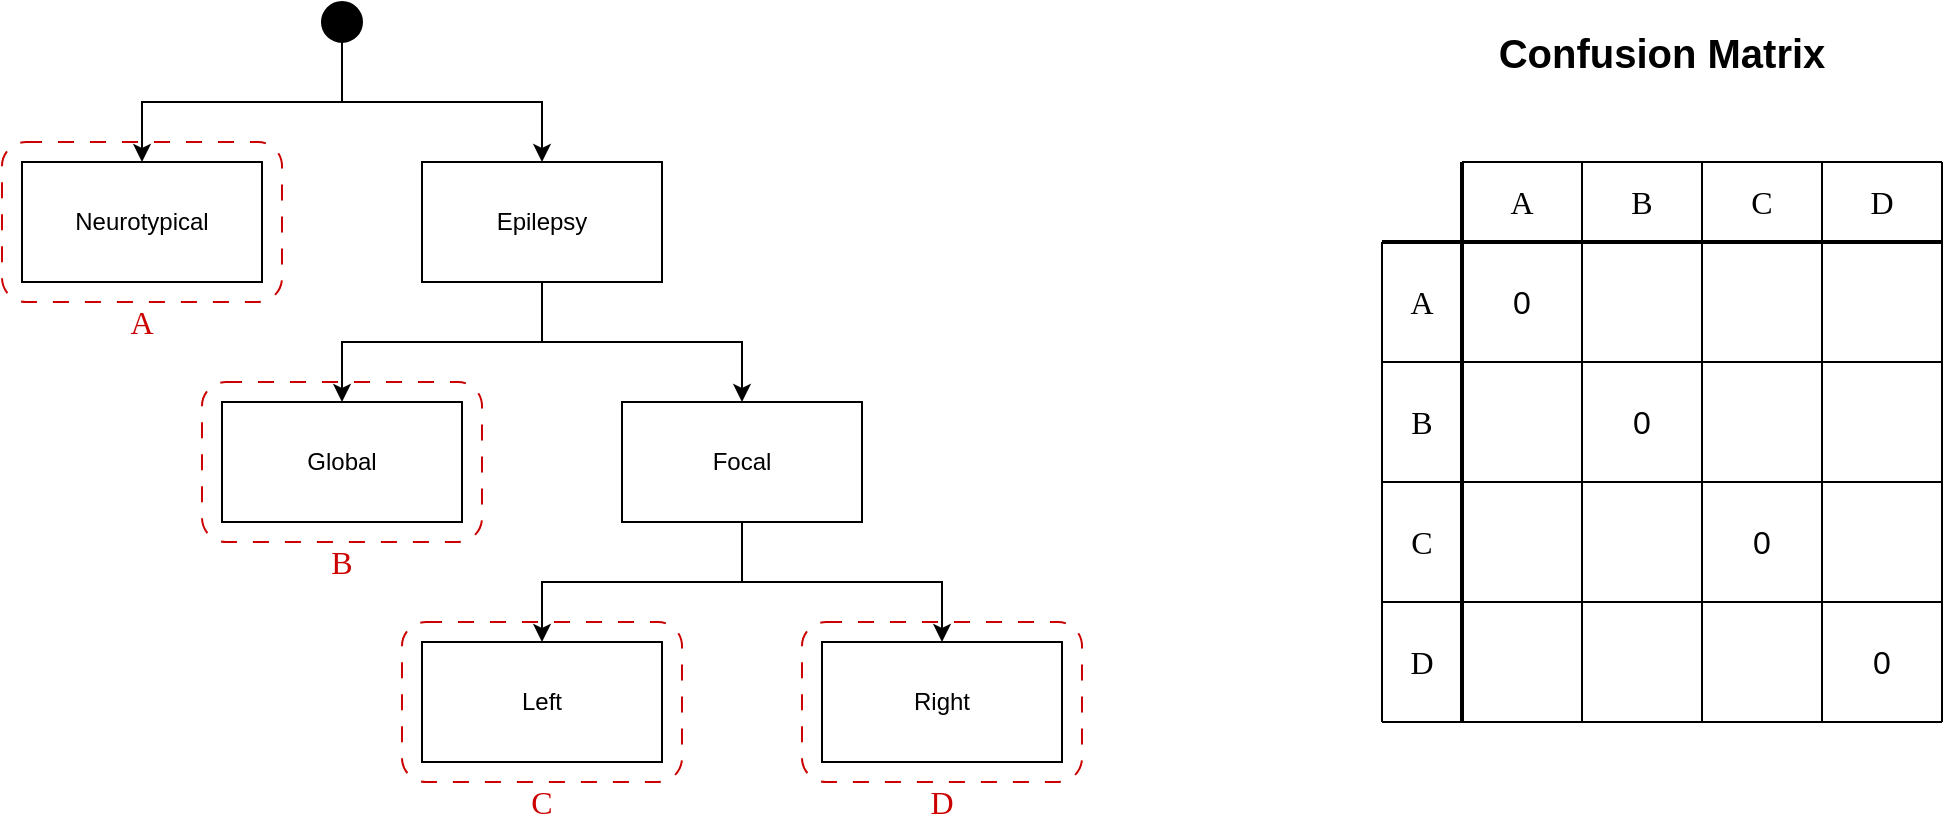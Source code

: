 <mxfile version="26.0.9" pages="2">
  <diagram name="Hierachical Classification Problem" id="XRhb1z1hnDO4Nt_FZ2EZ">
    <mxGraphModel dx="2136" dy="1249" grid="1" gridSize="10" guides="1" tooltips="1" connect="1" arrows="1" fold="1" page="1" pageScale="1" pageWidth="2336" pageHeight="1654" math="0" shadow="0">
      <root>
        <mxCell id="0" />
        <mxCell id="1" parent="0" />
        <mxCell id="tEdvFQ7icEkonPPgtisY-1" value="Neurotypical" style="rounded=0;whiteSpace=wrap;html=1;" vertex="1" parent="1">
          <mxGeometry x="400" y="600" width="120" height="60" as="geometry" />
        </mxCell>
        <mxCell id="tEdvFQ7icEkonPPgtisY-10" style="edgeStyle=orthogonalEdgeStyle;rounded=0;orthogonalLoop=1;jettySize=auto;html=1;exitX=0.5;exitY=1;exitDx=0;exitDy=0;entryX=0.5;entryY=0;entryDx=0;entryDy=0;" edge="1" parent="1" source="tEdvFQ7icEkonPPgtisY-2" target="tEdvFQ7icEkonPPgtisY-3">
          <mxGeometry relative="1" as="geometry" />
        </mxCell>
        <mxCell id="tEdvFQ7icEkonPPgtisY-11" style="edgeStyle=orthogonalEdgeStyle;rounded=0;orthogonalLoop=1;jettySize=auto;html=1;exitX=0.5;exitY=1;exitDx=0;exitDy=0;entryX=0.5;entryY=0;entryDx=0;entryDy=0;" edge="1" parent="1" source="tEdvFQ7icEkonPPgtisY-2" target="tEdvFQ7icEkonPPgtisY-4">
          <mxGeometry relative="1" as="geometry" />
        </mxCell>
        <mxCell id="tEdvFQ7icEkonPPgtisY-2" value="Epilepsy" style="rounded=0;whiteSpace=wrap;html=1;" vertex="1" parent="1">
          <mxGeometry x="600" y="600" width="120" height="60" as="geometry" />
        </mxCell>
        <mxCell id="tEdvFQ7icEkonPPgtisY-3" value="Global" style="rounded=0;whiteSpace=wrap;html=1;" vertex="1" parent="1">
          <mxGeometry x="500" y="720" width="120" height="60" as="geometry" />
        </mxCell>
        <mxCell id="tEdvFQ7icEkonPPgtisY-12" style="edgeStyle=orthogonalEdgeStyle;rounded=0;orthogonalLoop=1;jettySize=auto;html=1;exitX=0.5;exitY=1;exitDx=0;exitDy=0;" edge="1" parent="1" source="tEdvFQ7icEkonPPgtisY-4" target="tEdvFQ7icEkonPPgtisY-5">
          <mxGeometry relative="1" as="geometry" />
        </mxCell>
        <mxCell id="tEdvFQ7icEkonPPgtisY-13" style="edgeStyle=orthogonalEdgeStyle;rounded=0;orthogonalLoop=1;jettySize=auto;html=1;exitX=0.5;exitY=1;exitDx=0;exitDy=0;entryX=0.5;entryY=0;entryDx=0;entryDy=0;" edge="1" parent="1" source="tEdvFQ7icEkonPPgtisY-4" target="tEdvFQ7icEkonPPgtisY-6">
          <mxGeometry relative="1" as="geometry" />
        </mxCell>
        <mxCell id="tEdvFQ7icEkonPPgtisY-4" value="Focal" style="rounded=0;whiteSpace=wrap;html=1;" vertex="1" parent="1">
          <mxGeometry x="700" y="720" width="120" height="60" as="geometry" />
        </mxCell>
        <mxCell id="tEdvFQ7icEkonPPgtisY-5" value="Left" style="rounded=0;whiteSpace=wrap;html=1;" vertex="1" parent="1">
          <mxGeometry x="600" y="840" width="120" height="60" as="geometry" />
        </mxCell>
        <mxCell id="tEdvFQ7icEkonPPgtisY-6" value="Right" style="rounded=0;whiteSpace=wrap;html=1;" vertex="1" parent="1">
          <mxGeometry x="800" y="840" width="120" height="60" as="geometry" />
        </mxCell>
        <mxCell id="tEdvFQ7icEkonPPgtisY-8" style="edgeStyle=orthogonalEdgeStyle;rounded=0;orthogonalLoop=1;jettySize=auto;html=1;exitX=0.5;exitY=1;exitDx=0;exitDy=0;entryX=0.5;entryY=0;entryDx=0;entryDy=0;" edge="1" parent="1" source="tEdvFQ7icEkonPPgtisY-7" target="tEdvFQ7icEkonPPgtisY-1">
          <mxGeometry relative="1" as="geometry" />
        </mxCell>
        <mxCell id="tEdvFQ7icEkonPPgtisY-9" style="edgeStyle=orthogonalEdgeStyle;rounded=0;orthogonalLoop=1;jettySize=auto;html=1;exitX=0.5;exitY=1;exitDx=0;exitDy=0;entryX=0.5;entryY=0;entryDx=0;entryDy=0;" edge="1" parent="1" source="tEdvFQ7icEkonPPgtisY-7" target="tEdvFQ7icEkonPPgtisY-2">
          <mxGeometry relative="1" as="geometry" />
        </mxCell>
        <mxCell id="tEdvFQ7icEkonPPgtisY-7" value="" style="ellipse;whiteSpace=wrap;html=1;aspect=fixed;fillColor=#000000;" vertex="1" parent="1">
          <mxGeometry x="550" y="520" width="20" height="20" as="geometry" />
        </mxCell>
        <mxCell id="tEdvFQ7icEkonPPgtisY-14" value="" style="rounded=1;whiteSpace=wrap;html=1;fillColor=none;strokeColor=#CC0000;dashed=1;dashPattern=8 8;" vertex="1" parent="1">
          <mxGeometry x="390" y="590" width="140" height="80" as="geometry" />
        </mxCell>
        <mxCell id="tEdvFQ7icEkonPPgtisY-15" value="" style="rounded=1;whiteSpace=wrap;html=1;fillColor=none;strokeColor=#CC0000;dashed=1;dashPattern=8 8;" vertex="1" parent="1">
          <mxGeometry x="490" y="710" width="140" height="80" as="geometry" />
        </mxCell>
        <mxCell id="tEdvFQ7icEkonPPgtisY-16" value="" style="rounded=1;whiteSpace=wrap;html=1;fillColor=none;strokeColor=#CC0000;dashed=1;dashPattern=8 8;" vertex="1" parent="1">
          <mxGeometry x="590" y="830" width="140" height="80" as="geometry" />
        </mxCell>
        <mxCell id="tEdvFQ7icEkonPPgtisY-17" value="" style="rounded=1;whiteSpace=wrap;html=1;fillColor=none;strokeColor=#CC0000;dashed=1;dashPattern=8 8;" vertex="1" parent="1">
          <mxGeometry x="790" y="830" width="140" height="80" as="geometry" />
        </mxCell>
        <mxCell id="tEdvFQ7icEkonPPgtisY-32" value="" style="endArrow=none;html=1;rounded=0;strokeWidth=2;" edge="1" parent="1">
          <mxGeometry width="50" height="50" relative="1" as="geometry">
            <mxPoint x="1080" y="640" as="sourcePoint" />
            <mxPoint x="1360" y="640" as="targetPoint" />
          </mxGeometry>
        </mxCell>
        <mxCell id="tEdvFQ7icEkonPPgtisY-33" value="" style="endArrow=none;html=1;rounded=0;" edge="1" parent="1">
          <mxGeometry width="50" height="50" relative="1" as="geometry">
            <mxPoint x="1080" y="700" as="sourcePoint" />
            <mxPoint x="1360" y="700" as="targetPoint" />
          </mxGeometry>
        </mxCell>
        <mxCell id="tEdvFQ7icEkonPPgtisY-36" value="" style="endArrow=none;html=1;rounded=0;strokeWidth=2;" edge="1" parent="1">
          <mxGeometry width="50" height="50" relative="1" as="geometry">
            <mxPoint x="1120" y="880" as="sourcePoint" />
            <mxPoint x="1120" y="600" as="targetPoint" />
          </mxGeometry>
        </mxCell>
        <mxCell id="tEdvFQ7icEkonPPgtisY-37" value="" style="endArrow=none;html=1;rounded=0;" edge="1" parent="1">
          <mxGeometry width="50" height="50" relative="1" as="geometry">
            <mxPoint x="1180" y="880" as="sourcePoint" />
            <mxPoint x="1180" y="600" as="targetPoint" />
          </mxGeometry>
        </mxCell>
        <mxCell id="tEdvFQ7icEkonPPgtisY-38" value="" style="endArrow=none;html=1;rounded=0;" edge="1" parent="1">
          <mxGeometry width="50" height="50" relative="1" as="geometry">
            <mxPoint x="1240" y="880" as="sourcePoint" />
            <mxPoint x="1240" y="600" as="targetPoint" />
          </mxGeometry>
        </mxCell>
        <mxCell id="tEdvFQ7icEkonPPgtisY-39" value="" style="endArrow=none;html=1;rounded=0;" edge="1" parent="1">
          <mxGeometry width="50" height="50" relative="1" as="geometry">
            <mxPoint x="1300" y="880" as="sourcePoint" />
            <mxPoint x="1300" y="600" as="targetPoint" />
          </mxGeometry>
        </mxCell>
        <mxCell id="tEdvFQ7icEkonPPgtisY-40" value="" style="endArrow=none;html=1;rounded=0;" edge="1" parent="1">
          <mxGeometry width="50" height="50" relative="1" as="geometry">
            <mxPoint x="1360" y="880" as="sourcePoint" />
            <mxPoint x="1360" y="600" as="targetPoint" />
          </mxGeometry>
        </mxCell>
        <mxCell id="tEdvFQ7icEkonPPgtisY-42" value="" style="endArrow=none;html=1;rounded=0;" edge="1" parent="1">
          <mxGeometry width="50" height="50" relative="1" as="geometry">
            <mxPoint x="1080" y="760" as="sourcePoint" />
            <mxPoint x="1360" y="760" as="targetPoint" />
          </mxGeometry>
        </mxCell>
        <mxCell id="tEdvFQ7icEkonPPgtisY-43" value="" style="endArrow=none;html=1;rounded=0;" edge="1" parent="1">
          <mxGeometry width="50" height="50" relative="1" as="geometry">
            <mxPoint x="1080" y="820" as="sourcePoint" />
            <mxPoint x="1360" y="820" as="targetPoint" />
          </mxGeometry>
        </mxCell>
        <mxCell id="tEdvFQ7icEkonPPgtisY-44" value="" style="endArrow=none;html=1;rounded=0;" edge="1" parent="1">
          <mxGeometry width="50" height="50" relative="1" as="geometry">
            <mxPoint x="1080" y="880" as="sourcePoint" />
            <mxPoint x="1360" y="880" as="targetPoint" />
          </mxGeometry>
        </mxCell>
        <mxCell id="tEdvFQ7icEkonPPgtisY-45" value="&lt;font face=&quot;Times New Roman&quot; style=&quot;font-size: 16px;&quot;&gt;A&lt;/font&gt;" style="text;html=1;align=center;verticalAlign=middle;whiteSpace=wrap;rounded=0;" vertex="1" parent="1">
          <mxGeometry x="1130" y="600" width="40" height="40" as="geometry" />
        </mxCell>
        <mxCell id="tEdvFQ7icEkonPPgtisY-46" value="&lt;font face=&quot;Times New Roman&quot; style=&quot;font-size: 16px;&quot;&gt;B&lt;/font&gt;" style="text;html=1;align=center;verticalAlign=middle;whiteSpace=wrap;rounded=0;" vertex="1" parent="1">
          <mxGeometry x="1190" y="600" width="40" height="40" as="geometry" />
        </mxCell>
        <mxCell id="tEdvFQ7icEkonPPgtisY-47" value="&lt;font face=&quot;Times New Roman&quot; style=&quot;font-size: 16px;&quot;&gt;C&lt;/font&gt;" style="text;html=1;align=center;verticalAlign=middle;whiteSpace=wrap;rounded=0;" vertex="1" parent="1">
          <mxGeometry x="1250" y="600" width="40" height="40" as="geometry" />
        </mxCell>
        <mxCell id="tEdvFQ7icEkonPPgtisY-48" value="&lt;font face=&quot;Times New Roman&quot; style=&quot;font-size: 16px;&quot;&gt;D&lt;/font&gt;" style="text;html=1;align=center;verticalAlign=middle;whiteSpace=wrap;rounded=0;" vertex="1" parent="1">
          <mxGeometry x="1310" y="600" width="40" height="40" as="geometry" />
        </mxCell>
        <mxCell id="tEdvFQ7icEkonPPgtisY-49" value="&lt;font face=&quot;Times New Roman&quot; style=&quot;font-size: 16px;&quot;&gt;D&lt;/font&gt;" style="text;html=1;align=center;verticalAlign=middle;whiteSpace=wrap;rounded=0;" vertex="1" parent="1">
          <mxGeometry x="1080" y="830" width="40" height="40" as="geometry" />
        </mxCell>
        <mxCell id="tEdvFQ7icEkonPPgtisY-50" value="&lt;font face=&quot;Times New Roman&quot; style=&quot;font-size: 16px;&quot;&gt;C&lt;/font&gt;" style="text;html=1;align=center;verticalAlign=middle;whiteSpace=wrap;rounded=0;" vertex="1" parent="1">
          <mxGeometry x="1080" y="770" width="40" height="40" as="geometry" />
        </mxCell>
        <mxCell id="tEdvFQ7icEkonPPgtisY-51" value="&lt;font face=&quot;Times New Roman&quot; style=&quot;font-size: 16px;&quot;&gt;B&lt;/font&gt;" style="text;html=1;align=center;verticalAlign=middle;whiteSpace=wrap;rounded=0;" vertex="1" parent="1">
          <mxGeometry x="1080" y="710" width="40" height="40" as="geometry" />
        </mxCell>
        <mxCell id="tEdvFQ7icEkonPPgtisY-52" value="&lt;font face=&quot;Times New Roman&quot; style=&quot;font-size: 16px;&quot;&gt;A&lt;/font&gt;" style="text;html=1;align=center;verticalAlign=middle;whiteSpace=wrap;rounded=0;" vertex="1" parent="1">
          <mxGeometry x="1080" y="650" width="40" height="40" as="geometry" />
        </mxCell>
        <mxCell id="tEdvFQ7icEkonPPgtisY-53" value="" style="endArrow=none;html=1;rounded=0;" edge="1" parent="1">
          <mxGeometry width="50" height="50" relative="1" as="geometry">
            <mxPoint x="1120" y="600" as="sourcePoint" />
            <mxPoint x="1360" y="600" as="targetPoint" />
          </mxGeometry>
        </mxCell>
        <mxCell id="tEdvFQ7icEkonPPgtisY-54" value="" style="endArrow=none;html=1;rounded=0;" edge="1" parent="1">
          <mxGeometry width="50" height="50" relative="1" as="geometry">
            <mxPoint x="1080" y="880" as="sourcePoint" />
            <mxPoint x="1080" y="640" as="targetPoint" />
          </mxGeometry>
        </mxCell>
        <mxCell id="tEdvFQ7icEkonPPgtisY-55" value="&lt;font style=&quot;font-size: 20px;&quot;&gt;&lt;b&gt;Confusion Matrix&lt;/b&gt;&lt;/font&gt;" style="text;html=1;align=center;verticalAlign=middle;whiteSpace=wrap;rounded=0;" vertex="1" parent="1">
          <mxGeometry x="1080" y="530" width="280" height="30" as="geometry" />
        </mxCell>
        <mxCell id="tEdvFQ7icEkonPPgtisY-56" value="&lt;font face=&quot;Times New Roman&quot; style=&quot;font-size: 16px; color: rgb(204, 0, 0);&quot;&gt;A&lt;/font&gt;" style="text;html=1;align=center;verticalAlign=middle;whiteSpace=wrap;rounded=0;" vertex="1" parent="1">
          <mxGeometry x="440" y="670" width="40" height="20" as="geometry" />
        </mxCell>
        <mxCell id="tEdvFQ7icEkonPPgtisY-57" value="&lt;font face=&quot;Times New Roman&quot; style=&quot;font-size: 16px; color: rgb(204, 0, 0);&quot;&gt;B&lt;/font&gt;" style="text;html=1;align=center;verticalAlign=middle;whiteSpace=wrap;rounded=0;" vertex="1" parent="1">
          <mxGeometry x="540" y="790" width="40" height="20" as="geometry" />
        </mxCell>
        <mxCell id="tEdvFQ7icEkonPPgtisY-58" value="&lt;font face=&quot;Times New Roman&quot; style=&quot;font-size: 16px; color: rgb(204, 0, 0);&quot;&gt;C&lt;/font&gt;" style="text;html=1;align=center;verticalAlign=middle;whiteSpace=wrap;rounded=0;" vertex="1" parent="1">
          <mxGeometry x="640" y="910" width="40" height="20" as="geometry" />
        </mxCell>
        <mxCell id="tEdvFQ7icEkonPPgtisY-59" value="&lt;font face=&quot;Times New Roman&quot; style=&quot;font-size: 16px; color: rgb(204, 0, 0);&quot;&gt;D&lt;/font&gt;" style="text;html=1;align=center;verticalAlign=middle;whiteSpace=wrap;rounded=0;" vertex="1" parent="1">
          <mxGeometry x="840" y="910" width="40" height="20" as="geometry" />
        </mxCell>
        <mxCell id="tEdvFQ7icEkonPPgtisY-60" value="&lt;font style=&quot;font-size: 16px;&quot;&gt;0&lt;/font&gt;" style="text;html=1;align=center;verticalAlign=middle;whiteSpace=wrap;rounded=0;" vertex="1" parent="1">
          <mxGeometry x="1130" y="650" width="40" height="40" as="geometry" />
        </mxCell>
        <mxCell id="tEdvFQ7icEkonPPgtisY-61" value="&lt;font style=&quot;font-size: 16px;&quot;&gt;0&lt;/font&gt;" style="text;html=1;align=center;verticalAlign=middle;whiteSpace=wrap;rounded=0;" vertex="1" parent="1">
          <mxGeometry x="1190" y="710" width="40" height="40" as="geometry" />
        </mxCell>
        <mxCell id="tEdvFQ7icEkonPPgtisY-62" value="&lt;font style=&quot;font-size: 16px;&quot;&gt;0&lt;/font&gt;" style="text;html=1;align=center;verticalAlign=middle;whiteSpace=wrap;rounded=0;" vertex="1" parent="1">
          <mxGeometry x="1250" y="770" width="40" height="40" as="geometry" />
        </mxCell>
        <mxCell id="tEdvFQ7icEkonPPgtisY-63" value="&lt;font style=&quot;font-size: 16px;&quot;&gt;0&lt;/font&gt;" style="text;html=1;align=center;verticalAlign=middle;whiteSpace=wrap;rounded=0;" vertex="1" parent="1">
          <mxGeometry x="1310" y="830" width="40" height="40" as="geometry" />
        </mxCell>
      </root>
    </mxGraphModel>
  </diagram>
  <diagram name="Hierachical Classification Proposal" id="GDrxH90aH9EItYU3pWcE">
    <mxGraphModel dx="1709" dy="999" grid="1" gridSize="10" guides="1" tooltips="1" connect="1" arrows="1" fold="1" page="1" pageScale="1" pageWidth="2336" pageHeight="1654" math="0" shadow="0">
      <root>
        <mxCell id="bU9a0Rxvg_yjHGLnqsKO-0" />
        <mxCell id="bU9a0Rxvg_yjHGLnqsKO-1" parent="bU9a0Rxvg_yjHGLnqsKO-0" />
        <mxCell id="bU9a0Rxvg_yjHGLnqsKO-2" value="Neurotypical" style="rounded=0;whiteSpace=wrap;html=1;" parent="bU9a0Rxvg_yjHGLnqsKO-1" vertex="1">
          <mxGeometry x="400" y="600" width="120" height="60" as="geometry" />
        </mxCell>
        <mxCell id="bU9a0Rxvg_yjHGLnqsKO-3" style="edgeStyle=orthogonalEdgeStyle;rounded=0;orthogonalLoop=1;jettySize=auto;html=1;exitX=0.5;exitY=1;exitDx=0;exitDy=0;entryX=0.5;entryY=0;entryDx=0;entryDy=0;" parent="bU9a0Rxvg_yjHGLnqsKO-1" source="bU9a0Rxvg_yjHGLnqsKO-5" target="bU9a0Rxvg_yjHGLnqsKO-6" edge="1">
          <mxGeometry relative="1" as="geometry" />
        </mxCell>
        <mxCell id="bU9a0Rxvg_yjHGLnqsKO-4" style="edgeStyle=orthogonalEdgeStyle;rounded=0;orthogonalLoop=1;jettySize=auto;html=1;exitX=0.5;exitY=1;exitDx=0;exitDy=0;entryX=0.5;entryY=0;entryDx=0;entryDy=0;" parent="bU9a0Rxvg_yjHGLnqsKO-1" source="bU9a0Rxvg_yjHGLnqsKO-5" target="bU9a0Rxvg_yjHGLnqsKO-9" edge="1">
          <mxGeometry relative="1" as="geometry" />
        </mxCell>
        <mxCell id="bU9a0Rxvg_yjHGLnqsKO-5" value="Epilepsy" style="rounded=0;whiteSpace=wrap;html=1;" parent="bU9a0Rxvg_yjHGLnqsKO-1" vertex="1">
          <mxGeometry x="600" y="600" width="120" height="60" as="geometry" />
        </mxCell>
        <mxCell id="bU9a0Rxvg_yjHGLnqsKO-6" value="Global" style="rounded=0;whiteSpace=wrap;html=1;" parent="bU9a0Rxvg_yjHGLnqsKO-1" vertex="1">
          <mxGeometry x="500" y="720" width="120" height="60" as="geometry" />
        </mxCell>
        <mxCell id="bU9a0Rxvg_yjHGLnqsKO-7" style="edgeStyle=orthogonalEdgeStyle;rounded=0;orthogonalLoop=1;jettySize=auto;html=1;exitX=0.5;exitY=1;exitDx=0;exitDy=0;" parent="bU9a0Rxvg_yjHGLnqsKO-1" source="bU9a0Rxvg_yjHGLnqsKO-9" target="bU9a0Rxvg_yjHGLnqsKO-10" edge="1">
          <mxGeometry relative="1" as="geometry" />
        </mxCell>
        <mxCell id="bU9a0Rxvg_yjHGLnqsKO-8" style="edgeStyle=orthogonalEdgeStyle;rounded=0;orthogonalLoop=1;jettySize=auto;html=1;exitX=0.5;exitY=1;exitDx=0;exitDy=0;entryX=0.5;entryY=0;entryDx=0;entryDy=0;" parent="bU9a0Rxvg_yjHGLnqsKO-1" source="bU9a0Rxvg_yjHGLnqsKO-9" target="bU9a0Rxvg_yjHGLnqsKO-11" edge="1">
          <mxGeometry relative="1" as="geometry" />
        </mxCell>
        <mxCell id="bU9a0Rxvg_yjHGLnqsKO-9" value="Focal" style="rounded=0;whiteSpace=wrap;html=1;" parent="bU9a0Rxvg_yjHGLnqsKO-1" vertex="1">
          <mxGeometry x="700" y="720" width="120" height="60" as="geometry" />
        </mxCell>
        <mxCell id="bU9a0Rxvg_yjHGLnqsKO-10" value="Left" style="rounded=0;whiteSpace=wrap;html=1;" parent="bU9a0Rxvg_yjHGLnqsKO-1" vertex="1">
          <mxGeometry x="600" y="840" width="120" height="60" as="geometry" />
        </mxCell>
        <mxCell id="bU9a0Rxvg_yjHGLnqsKO-11" value="Right" style="rounded=0;whiteSpace=wrap;html=1;" parent="bU9a0Rxvg_yjHGLnqsKO-1" vertex="1">
          <mxGeometry x="800" y="840" width="120" height="60" as="geometry" />
        </mxCell>
        <mxCell id="bU9a0Rxvg_yjHGLnqsKO-12" style="edgeStyle=orthogonalEdgeStyle;rounded=0;orthogonalLoop=1;jettySize=auto;html=1;exitX=0.5;exitY=1;exitDx=0;exitDy=0;entryX=0.5;entryY=0;entryDx=0;entryDy=0;" parent="bU9a0Rxvg_yjHGLnqsKO-1" source="bU9a0Rxvg_yjHGLnqsKO-14" target="bU9a0Rxvg_yjHGLnqsKO-2" edge="1">
          <mxGeometry relative="1" as="geometry" />
        </mxCell>
        <mxCell id="bU9a0Rxvg_yjHGLnqsKO-13" style="edgeStyle=orthogonalEdgeStyle;rounded=0;orthogonalLoop=1;jettySize=auto;html=1;exitX=0.5;exitY=1;exitDx=0;exitDy=0;entryX=0.5;entryY=0;entryDx=0;entryDy=0;" parent="bU9a0Rxvg_yjHGLnqsKO-1" source="bU9a0Rxvg_yjHGLnqsKO-14" target="bU9a0Rxvg_yjHGLnqsKO-5" edge="1">
          <mxGeometry relative="1" as="geometry" />
        </mxCell>
        <mxCell id="bU9a0Rxvg_yjHGLnqsKO-14" value="" style="ellipse;whiteSpace=wrap;html=1;aspect=fixed;fillColor=#000000;" parent="bU9a0Rxvg_yjHGLnqsKO-1" vertex="1">
          <mxGeometry x="550" y="520" width="20" height="20" as="geometry" />
        </mxCell>
        <mxCell id="bU9a0Rxvg_yjHGLnqsKO-15" value="" style="rounded=1;whiteSpace=wrap;html=1;fillColor=none;strokeColor=#CC0000;dashed=1;dashPattern=8 8;" parent="bU9a0Rxvg_yjHGLnqsKO-1" vertex="1">
          <mxGeometry x="390" y="590" width="140" height="80" as="geometry" />
        </mxCell>
        <mxCell id="bU9a0Rxvg_yjHGLnqsKO-16" value="" style="rounded=1;whiteSpace=wrap;html=1;fillColor=none;strokeColor=#CC0000;dashed=1;dashPattern=8 8;" parent="bU9a0Rxvg_yjHGLnqsKO-1" vertex="1">
          <mxGeometry x="490" y="710" width="140" height="80" as="geometry" />
        </mxCell>
        <mxCell id="bU9a0Rxvg_yjHGLnqsKO-17" value="" style="rounded=1;whiteSpace=wrap;html=1;fillColor=none;strokeColor=#CC0000;dashed=1;dashPattern=8 8;" parent="bU9a0Rxvg_yjHGLnqsKO-1" vertex="1">
          <mxGeometry x="590" y="830" width="140" height="80" as="geometry" />
        </mxCell>
        <mxCell id="bU9a0Rxvg_yjHGLnqsKO-18" value="" style="rounded=1;whiteSpace=wrap;html=1;fillColor=none;strokeColor=#CC0000;dashed=1;dashPattern=8 8;" parent="bU9a0Rxvg_yjHGLnqsKO-1" vertex="1">
          <mxGeometry x="790" y="830" width="140" height="80" as="geometry" />
        </mxCell>
        <mxCell id="bU9a0Rxvg_yjHGLnqsKO-19" value="" style="endArrow=none;html=1;rounded=0;strokeWidth=2;" parent="bU9a0Rxvg_yjHGLnqsKO-1" edge="1">
          <mxGeometry width="50" height="50" relative="1" as="geometry">
            <mxPoint x="1080" y="640" as="sourcePoint" />
            <mxPoint x="1360" y="640" as="targetPoint" />
          </mxGeometry>
        </mxCell>
        <mxCell id="bU9a0Rxvg_yjHGLnqsKO-20" value="" style="endArrow=none;html=1;rounded=0;" parent="bU9a0Rxvg_yjHGLnqsKO-1" edge="1">
          <mxGeometry width="50" height="50" relative="1" as="geometry">
            <mxPoint x="1080" y="700" as="sourcePoint" />
            <mxPoint x="1360" y="700" as="targetPoint" />
          </mxGeometry>
        </mxCell>
        <mxCell id="bU9a0Rxvg_yjHGLnqsKO-21" value="" style="endArrow=none;html=1;rounded=0;strokeWidth=2;" parent="bU9a0Rxvg_yjHGLnqsKO-1" edge="1">
          <mxGeometry width="50" height="50" relative="1" as="geometry">
            <mxPoint x="1120" y="880" as="sourcePoint" />
            <mxPoint x="1120" y="600" as="targetPoint" />
          </mxGeometry>
        </mxCell>
        <mxCell id="bU9a0Rxvg_yjHGLnqsKO-22" value="" style="endArrow=none;html=1;rounded=0;" parent="bU9a0Rxvg_yjHGLnqsKO-1" edge="1">
          <mxGeometry width="50" height="50" relative="1" as="geometry">
            <mxPoint x="1180" y="880" as="sourcePoint" />
            <mxPoint x="1180" y="600" as="targetPoint" />
          </mxGeometry>
        </mxCell>
        <mxCell id="bU9a0Rxvg_yjHGLnqsKO-23" value="" style="endArrow=none;html=1;rounded=0;" parent="bU9a0Rxvg_yjHGLnqsKO-1" edge="1">
          <mxGeometry width="50" height="50" relative="1" as="geometry">
            <mxPoint x="1240" y="880" as="sourcePoint" />
            <mxPoint x="1240" y="600" as="targetPoint" />
          </mxGeometry>
        </mxCell>
        <mxCell id="bU9a0Rxvg_yjHGLnqsKO-24" value="" style="endArrow=none;html=1;rounded=0;" parent="bU9a0Rxvg_yjHGLnqsKO-1" edge="1">
          <mxGeometry width="50" height="50" relative="1" as="geometry">
            <mxPoint x="1300" y="880" as="sourcePoint" />
            <mxPoint x="1300" y="600" as="targetPoint" />
          </mxGeometry>
        </mxCell>
        <mxCell id="bU9a0Rxvg_yjHGLnqsKO-25" value="" style="endArrow=none;html=1;rounded=0;" parent="bU9a0Rxvg_yjHGLnqsKO-1" edge="1">
          <mxGeometry width="50" height="50" relative="1" as="geometry">
            <mxPoint x="1360" y="880" as="sourcePoint" />
            <mxPoint x="1360" y="600" as="targetPoint" />
          </mxGeometry>
        </mxCell>
        <mxCell id="bU9a0Rxvg_yjHGLnqsKO-26" value="" style="endArrow=none;html=1;rounded=0;" parent="bU9a0Rxvg_yjHGLnqsKO-1" edge="1">
          <mxGeometry width="50" height="50" relative="1" as="geometry">
            <mxPoint x="1080" y="760" as="sourcePoint" />
            <mxPoint x="1360" y="760" as="targetPoint" />
          </mxGeometry>
        </mxCell>
        <mxCell id="bU9a0Rxvg_yjHGLnqsKO-27" value="" style="endArrow=none;html=1;rounded=0;" parent="bU9a0Rxvg_yjHGLnqsKO-1" edge="1">
          <mxGeometry width="50" height="50" relative="1" as="geometry">
            <mxPoint x="1080" y="820" as="sourcePoint" />
            <mxPoint x="1360" y="820" as="targetPoint" />
          </mxGeometry>
        </mxCell>
        <mxCell id="bU9a0Rxvg_yjHGLnqsKO-28" value="" style="endArrow=none;html=1;rounded=0;" parent="bU9a0Rxvg_yjHGLnqsKO-1" edge="1">
          <mxGeometry width="50" height="50" relative="1" as="geometry">
            <mxPoint x="1080" y="880" as="sourcePoint" />
            <mxPoint x="1360" y="880" as="targetPoint" />
          </mxGeometry>
        </mxCell>
        <mxCell id="bU9a0Rxvg_yjHGLnqsKO-29" value="&lt;font face=&quot;Times New Roman&quot; style=&quot;font-size: 16px;&quot;&gt;A&lt;/font&gt;" style="text;html=1;align=center;verticalAlign=middle;whiteSpace=wrap;rounded=0;" parent="bU9a0Rxvg_yjHGLnqsKO-1" vertex="1">
          <mxGeometry x="1130" y="600" width="40" height="40" as="geometry" />
        </mxCell>
        <mxCell id="bU9a0Rxvg_yjHGLnqsKO-30" value="&lt;font face=&quot;Times New Roman&quot; style=&quot;font-size: 16px;&quot;&gt;B&lt;/font&gt;" style="text;html=1;align=center;verticalAlign=middle;whiteSpace=wrap;rounded=0;" parent="bU9a0Rxvg_yjHGLnqsKO-1" vertex="1">
          <mxGeometry x="1190" y="600" width="40" height="40" as="geometry" />
        </mxCell>
        <mxCell id="bU9a0Rxvg_yjHGLnqsKO-31" value="&lt;font face=&quot;Times New Roman&quot; style=&quot;font-size: 16px;&quot;&gt;C&lt;/font&gt;" style="text;html=1;align=center;verticalAlign=middle;whiteSpace=wrap;rounded=0;" parent="bU9a0Rxvg_yjHGLnqsKO-1" vertex="1">
          <mxGeometry x="1250" y="600" width="40" height="40" as="geometry" />
        </mxCell>
        <mxCell id="bU9a0Rxvg_yjHGLnqsKO-32" value="&lt;font face=&quot;Times New Roman&quot; style=&quot;font-size: 16px;&quot;&gt;D&lt;/font&gt;" style="text;html=1;align=center;verticalAlign=middle;whiteSpace=wrap;rounded=0;" parent="bU9a0Rxvg_yjHGLnqsKO-1" vertex="1">
          <mxGeometry x="1310" y="600" width="40" height="40" as="geometry" />
        </mxCell>
        <mxCell id="bU9a0Rxvg_yjHGLnqsKO-33" value="&lt;font face=&quot;Times New Roman&quot; style=&quot;font-size: 16px;&quot;&gt;D&lt;/font&gt;" style="text;html=1;align=center;verticalAlign=middle;whiteSpace=wrap;rounded=0;" parent="bU9a0Rxvg_yjHGLnqsKO-1" vertex="1">
          <mxGeometry x="1080" y="830" width="40" height="40" as="geometry" />
        </mxCell>
        <mxCell id="bU9a0Rxvg_yjHGLnqsKO-34" value="&lt;font face=&quot;Times New Roman&quot; style=&quot;font-size: 16px;&quot;&gt;C&lt;/font&gt;" style="text;html=1;align=center;verticalAlign=middle;whiteSpace=wrap;rounded=0;" parent="bU9a0Rxvg_yjHGLnqsKO-1" vertex="1">
          <mxGeometry x="1080" y="770" width="40" height="40" as="geometry" />
        </mxCell>
        <mxCell id="bU9a0Rxvg_yjHGLnqsKO-35" value="&lt;font face=&quot;Times New Roman&quot; style=&quot;font-size: 16px;&quot;&gt;B&lt;/font&gt;" style="text;html=1;align=center;verticalAlign=middle;whiteSpace=wrap;rounded=0;" parent="bU9a0Rxvg_yjHGLnqsKO-1" vertex="1">
          <mxGeometry x="1080" y="710" width="40" height="40" as="geometry" />
        </mxCell>
        <mxCell id="bU9a0Rxvg_yjHGLnqsKO-36" value="&lt;font face=&quot;Times New Roman&quot; style=&quot;font-size: 16px;&quot;&gt;A&lt;/font&gt;" style="text;html=1;align=center;verticalAlign=middle;whiteSpace=wrap;rounded=0;" parent="bU9a0Rxvg_yjHGLnqsKO-1" vertex="1">
          <mxGeometry x="1080" y="650" width="40" height="40" as="geometry" />
        </mxCell>
        <mxCell id="bU9a0Rxvg_yjHGLnqsKO-37" value="" style="endArrow=none;html=1;rounded=0;" parent="bU9a0Rxvg_yjHGLnqsKO-1" edge="1">
          <mxGeometry width="50" height="50" relative="1" as="geometry">
            <mxPoint x="1120" y="600" as="sourcePoint" />
            <mxPoint x="1360" y="600" as="targetPoint" />
          </mxGeometry>
        </mxCell>
        <mxCell id="bU9a0Rxvg_yjHGLnqsKO-38" value="" style="endArrow=none;html=1;rounded=0;" parent="bU9a0Rxvg_yjHGLnqsKO-1" edge="1">
          <mxGeometry width="50" height="50" relative="1" as="geometry">
            <mxPoint x="1080" y="880" as="sourcePoint" />
            <mxPoint x="1080" y="640" as="targetPoint" />
          </mxGeometry>
        </mxCell>
        <mxCell id="bU9a0Rxvg_yjHGLnqsKO-39" value="&lt;font style=&quot;font-size: 20px;&quot;&gt;&lt;b&gt;Distance Matrix&lt;/b&gt;&lt;/font&gt;" style="text;html=1;align=center;verticalAlign=middle;whiteSpace=wrap;rounded=0;" parent="bU9a0Rxvg_yjHGLnqsKO-1" vertex="1">
          <mxGeometry x="1080" y="530" width="280" height="30" as="geometry" />
        </mxCell>
        <mxCell id="bU9a0Rxvg_yjHGLnqsKO-40" value="&lt;font face=&quot;Times New Roman&quot; style=&quot;font-size: 16px; color: rgb(204, 0, 0);&quot;&gt;A&lt;/font&gt;" style="text;html=1;align=center;verticalAlign=middle;whiteSpace=wrap;rounded=0;" parent="bU9a0Rxvg_yjHGLnqsKO-1" vertex="1">
          <mxGeometry x="440" y="670" width="40" height="20" as="geometry" />
        </mxCell>
        <mxCell id="bU9a0Rxvg_yjHGLnqsKO-41" value="&lt;font face=&quot;Times New Roman&quot; style=&quot;font-size: 16px; color: rgb(204, 0, 0);&quot;&gt;B&lt;/font&gt;" style="text;html=1;align=center;verticalAlign=middle;whiteSpace=wrap;rounded=0;" parent="bU9a0Rxvg_yjHGLnqsKO-1" vertex="1">
          <mxGeometry x="540" y="790" width="40" height="20" as="geometry" />
        </mxCell>
        <mxCell id="bU9a0Rxvg_yjHGLnqsKO-42" value="&lt;font face=&quot;Times New Roman&quot; style=&quot;font-size: 16px; color: rgb(204, 0, 0);&quot;&gt;C&lt;/font&gt;" style="text;html=1;align=center;verticalAlign=middle;whiteSpace=wrap;rounded=0;" parent="bU9a0Rxvg_yjHGLnqsKO-1" vertex="1">
          <mxGeometry x="640" y="910" width="40" height="20" as="geometry" />
        </mxCell>
        <mxCell id="bU9a0Rxvg_yjHGLnqsKO-43" value="&lt;font face=&quot;Times New Roman&quot; style=&quot;font-size: 16px; color: rgb(204, 0, 0);&quot;&gt;D&lt;/font&gt;" style="text;html=1;align=center;verticalAlign=middle;whiteSpace=wrap;rounded=0;" parent="bU9a0Rxvg_yjHGLnqsKO-1" vertex="1">
          <mxGeometry x="840" y="910" width="40" height="20" as="geometry" />
        </mxCell>
        <mxCell id="bU9a0Rxvg_yjHGLnqsKO-44" value="&lt;font style=&quot;font-size: 16px;&quot;&gt;0&lt;/font&gt;" style="text;html=1;align=center;verticalAlign=middle;whiteSpace=wrap;rounded=0;" parent="bU9a0Rxvg_yjHGLnqsKO-1" vertex="1">
          <mxGeometry x="1130" y="650" width="40" height="40" as="geometry" />
        </mxCell>
        <mxCell id="bU9a0Rxvg_yjHGLnqsKO-45" value="&lt;font style=&quot;font-size: 16px;&quot;&gt;0&lt;/font&gt;" style="text;html=1;align=center;verticalAlign=middle;whiteSpace=wrap;rounded=0;" parent="bU9a0Rxvg_yjHGLnqsKO-1" vertex="1">
          <mxGeometry x="1190" y="710" width="40" height="40" as="geometry" />
        </mxCell>
        <mxCell id="bU9a0Rxvg_yjHGLnqsKO-46" value="&lt;font style=&quot;font-size: 16px;&quot;&gt;0&lt;/font&gt;" style="text;html=1;align=center;verticalAlign=middle;whiteSpace=wrap;rounded=0;" parent="bU9a0Rxvg_yjHGLnqsKO-1" vertex="1">
          <mxGeometry x="1250" y="770" width="40" height="40" as="geometry" />
        </mxCell>
        <mxCell id="bU9a0Rxvg_yjHGLnqsKO-47" value="&lt;font style=&quot;font-size: 16px;&quot;&gt;0&lt;/font&gt;" style="text;html=1;align=center;verticalAlign=middle;whiteSpace=wrap;rounded=0;" parent="bU9a0Rxvg_yjHGLnqsKO-1" vertex="1">
          <mxGeometry x="1310" y="830" width="40" height="40" as="geometry" />
        </mxCell>
        <mxCell id="cHpBqK4Vbnd5O8I66WHa-0" value="&lt;font style=&quot;font-size: 16px;&quot;&gt;9&lt;/font&gt;" style="text;html=1;align=center;verticalAlign=middle;whiteSpace=wrap;rounded=0;" parent="bU9a0Rxvg_yjHGLnqsKO-1" vertex="1">
          <mxGeometry x="1190" y="650" width="40" height="40" as="geometry" />
        </mxCell>
        <mxCell id="cHpBqK4Vbnd5O8I66WHa-1" value="&lt;font style=&quot;font-size: 16px;&quot;&gt;9&lt;/font&gt;" style="text;html=1;align=center;verticalAlign=middle;whiteSpace=wrap;rounded=0;" parent="bU9a0Rxvg_yjHGLnqsKO-1" vertex="1">
          <mxGeometry x="1250" y="650" width="40" height="40" as="geometry" />
        </mxCell>
        <mxCell id="cHpBqK4Vbnd5O8I66WHa-2" value="&lt;font style=&quot;font-size: 16px;&quot;&gt;9&lt;/font&gt;" style="text;html=1;align=center;verticalAlign=middle;whiteSpace=wrap;rounded=0;" parent="bU9a0Rxvg_yjHGLnqsKO-1" vertex="1">
          <mxGeometry x="1310" y="650" width="40" height="40" as="geometry" />
        </mxCell>
        <mxCell id="cHpBqK4Vbnd5O8I66WHa-3" value="&lt;font style=&quot;font-size: 16px;&quot;&gt;3&lt;/font&gt;" style="text;html=1;align=center;verticalAlign=middle;whiteSpace=wrap;rounded=0;" parent="bU9a0Rxvg_yjHGLnqsKO-1" vertex="1">
          <mxGeometry x="1250" y="710" width="40" height="40" as="geometry" />
        </mxCell>
        <mxCell id="cHpBqK4Vbnd5O8I66WHa-4" value="&lt;font style=&quot;font-size: 16px;&quot;&gt;3&lt;/font&gt;" style="text;html=1;align=center;verticalAlign=middle;whiteSpace=wrap;rounded=0;" parent="bU9a0Rxvg_yjHGLnqsKO-1" vertex="1">
          <mxGeometry x="1310" y="710" width="40" height="40" as="geometry" />
        </mxCell>
        <mxCell id="cHpBqK4Vbnd5O8I66WHa-5" value="&lt;font style=&quot;font-size: 16px;&quot;&gt;1&lt;/font&gt;" style="text;html=1;align=center;verticalAlign=middle;whiteSpace=wrap;rounded=0;" parent="bU9a0Rxvg_yjHGLnqsKO-1" vertex="1">
          <mxGeometry x="1310" y="770" width="40" height="40" as="geometry" />
        </mxCell>
      </root>
    </mxGraphModel>
  </diagram>
</mxfile>
